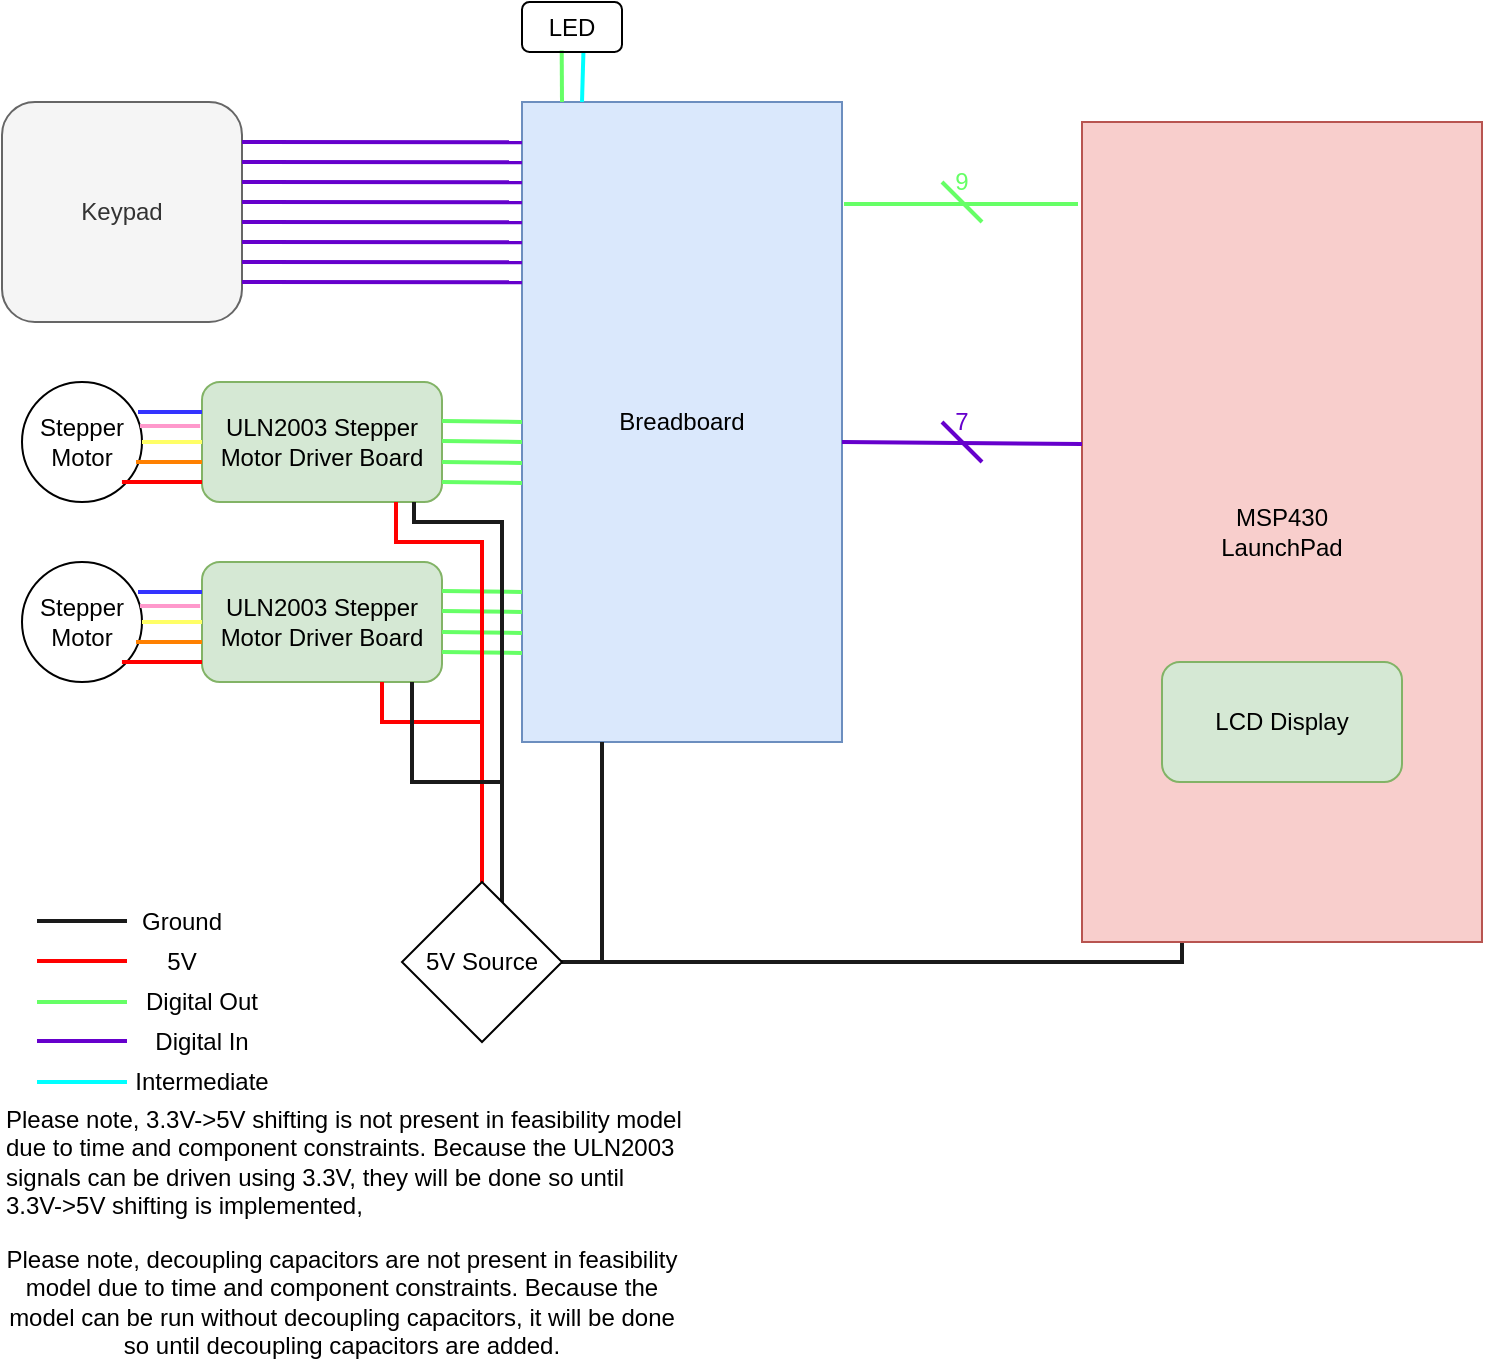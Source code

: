 <mxfile version="11.3.0" type="device" pages="1"><diagram id="IZsBCOmDNxifn7oP3QHU" name="Page-1"><mxGraphModel dx="446" dy="689" grid="1" gridSize="10" guides="1" tooltips="1" connect="1" arrows="1" fold="1" page="1" pageScale="1" pageWidth="850" pageHeight="1100" math="0" shadow="0"><root><mxCell id="0"/><mxCell id="1" parent="0"/><mxCell id="ghMad0QV62hZa14WIGsm-2" value="Breadboard" style="rounded=0;whiteSpace=wrap;html=1;fillColor=#dae8fc;strokeColor=#6c8ebf;" vertex="1" parent="1"><mxGeometry x="300" y="190" width="160" height="320" as="geometry"/></mxCell><mxCell id="ghMad0QV62hZa14WIGsm-11" value="Keypad" style="rounded=1;whiteSpace=wrap;html=1;fillColor=#f5f5f5;strokeColor=#666666;fontColor=#333333;" vertex="1" parent="1"><mxGeometry x="40" y="190" width="120" height="110" as="geometry"/></mxCell><mxCell id="ghMad0QV62hZa14WIGsm-20" value="" style="endArrow=none;html=1;strokeColor=#6600CC;strokeWidth=2;entryX=0;entryY=0.063;entryDx=0;entryDy=0;entryPerimeter=0;" edge="1" parent="1" target="ghMad0QV62hZa14WIGsm-2"><mxGeometry width="50" height="50" relative="1" as="geometry"><mxPoint x="160" y="210" as="sourcePoint"/><mxPoint x="240" y="210" as="targetPoint"/></mxGeometry></mxCell><mxCell id="ghMad0QV62hZa14WIGsm-21" value="" style="endArrow=none;html=1;strokeColor=#6600CC;strokeWidth=2;entryX=0;entryY=0.063;entryDx=0;entryDy=0;entryPerimeter=0;" edge="1" parent="1"><mxGeometry width="50" height="50" relative="1" as="geometry"><mxPoint x="160" y="220" as="sourcePoint"/><mxPoint x="300" y="220.16" as="targetPoint"/></mxGeometry></mxCell><mxCell id="ghMad0QV62hZa14WIGsm-22" value="" style="endArrow=none;html=1;strokeColor=#6600CC;strokeWidth=2;entryX=0;entryY=0.063;entryDx=0;entryDy=0;entryPerimeter=0;" edge="1" parent="1"><mxGeometry width="50" height="50" relative="1" as="geometry"><mxPoint x="160" y="230" as="sourcePoint"/><mxPoint x="300" y="230.16" as="targetPoint"/></mxGeometry></mxCell><mxCell id="ghMad0QV62hZa14WIGsm-23" value="" style="endArrow=none;html=1;strokeColor=#6600CC;strokeWidth=2;entryX=0;entryY=0.063;entryDx=0;entryDy=0;entryPerimeter=0;" edge="1" parent="1"><mxGeometry width="50" height="50" relative="1" as="geometry"><mxPoint x="160" y="240" as="sourcePoint"/><mxPoint x="300" y="240.16" as="targetPoint"/></mxGeometry></mxCell><mxCell id="ghMad0QV62hZa14WIGsm-24" value="" style="endArrow=none;html=1;strokeColor=#6600CC;strokeWidth=2;entryX=0;entryY=0.063;entryDx=0;entryDy=0;entryPerimeter=0;" edge="1" parent="1"><mxGeometry width="50" height="50" relative="1" as="geometry"><mxPoint x="160" y="250" as="sourcePoint"/><mxPoint x="300" y="250.16" as="targetPoint"/></mxGeometry></mxCell><mxCell id="ghMad0QV62hZa14WIGsm-25" value="" style="endArrow=none;html=1;strokeColor=#6600CC;strokeWidth=2;entryX=0;entryY=0.063;entryDx=0;entryDy=0;entryPerimeter=0;" edge="1" parent="1"><mxGeometry width="50" height="50" relative="1" as="geometry"><mxPoint x="160" y="260" as="sourcePoint"/><mxPoint x="300" y="260.16" as="targetPoint"/></mxGeometry></mxCell><mxCell id="ghMad0QV62hZa14WIGsm-26" value="" style="endArrow=none;html=1;strokeColor=#6600CC;strokeWidth=2;entryX=0;entryY=0.063;entryDx=0;entryDy=0;entryPerimeter=0;" edge="1" parent="1"><mxGeometry width="50" height="50" relative="1" as="geometry"><mxPoint x="160" y="270" as="sourcePoint"/><mxPoint x="300" y="270.16" as="targetPoint"/></mxGeometry></mxCell><mxCell id="ghMad0QV62hZa14WIGsm-27" value="" style="endArrow=none;html=1;strokeColor=#6600CC;strokeWidth=2;entryX=0;entryY=0.063;entryDx=0;entryDy=0;entryPerimeter=0;" edge="1" parent="1"><mxGeometry width="50" height="50" relative="1" as="geometry"><mxPoint x="160" y="280" as="sourcePoint"/><mxPoint x="300" y="280.16" as="targetPoint"/></mxGeometry></mxCell><mxCell id="ghMad0QV62hZa14WIGsm-28" value="ULN2003 Stepper Motor Driver Board" style="rounded=1;whiteSpace=wrap;html=1;fillColor=#d5e8d4;strokeColor=#82b366;" vertex="1" parent="1"><mxGeometry x="140" y="330" width="120" height="60" as="geometry"/></mxCell><mxCell id="ghMad0QV62hZa14WIGsm-29" value="ULN2003 Stepper Motor Driver Board" style="rounded=1;whiteSpace=wrap;html=1;fillColor=#d5e8d4;strokeColor=#82b366;" vertex="1" parent="1"><mxGeometry x="140" y="420" width="120" height="60" as="geometry"/></mxCell><mxCell id="ghMad0QV62hZa14WIGsm-30" value="" style="endArrow=none;html=1;strokeColor=#66FF66;strokeWidth=2;" edge="1" parent="1"><mxGeometry width="50" height="50" relative="1" as="geometry"><mxPoint x="260" y="349.5" as="sourcePoint"/><mxPoint x="300" y="350" as="targetPoint"/></mxGeometry></mxCell><mxCell id="ghMad0QV62hZa14WIGsm-31" value="" style="endArrow=none;html=1;strokeColor=#66FF66;strokeWidth=2;" edge="1" parent="1"><mxGeometry width="50" height="50" relative="1" as="geometry"><mxPoint x="260" y="359.5" as="sourcePoint"/><mxPoint x="300" y="360" as="targetPoint"/></mxGeometry></mxCell><mxCell id="ghMad0QV62hZa14WIGsm-32" value="" style="endArrow=none;html=1;strokeColor=#66FF66;strokeWidth=2;" edge="1" parent="1"><mxGeometry width="50" height="50" relative="1" as="geometry"><mxPoint x="260" y="370" as="sourcePoint"/><mxPoint x="300" y="370.5" as="targetPoint"/></mxGeometry></mxCell><mxCell id="ghMad0QV62hZa14WIGsm-33" value="" style="endArrow=none;html=1;strokeColor=#66FF66;strokeWidth=2;" edge="1" parent="1"><mxGeometry width="50" height="50" relative="1" as="geometry"><mxPoint x="260" y="380" as="sourcePoint"/><mxPoint x="300" y="380.5" as="targetPoint"/></mxGeometry></mxCell><mxCell id="ghMad0QV62hZa14WIGsm-38" value="" style="endArrow=none;html=1;strokeColor=#66FF66;strokeWidth=2;" edge="1" parent="1"><mxGeometry width="50" height="50" relative="1" as="geometry"><mxPoint x="260" y="434.5" as="sourcePoint"/><mxPoint x="300" y="435" as="targetPoint"/></mxGeometry></mxCell><mxCell id="ghMad0QV62hZa14WIGsm-39" value="" style="endArrow=none;html=1;strokeColor=#66FF66;strokeWidth=2;" edge="1" parent="1"><mxGeometry width="50" height="50" relative="1" as="geometry"><mxPoint x="260" y="444.5" as="sourcePoint"/><mxPoint x="300" y="445" as="targetPoint"/></mxGeometry></mxCell><mxCell id="ghMad0QV62hZa14WIGsm-40" value="" style="endArrow=none;html=1;strokeColor=#66FF66;strokeWidth=2;" edge="1" parent="1"><mxGeometry width="50" height="50" relative="1" as="geometry"><mxPoint x="260" y="455" as="sourcePoint"/><mxPoint x="300" y="455.5" as="targetPoint"/></mxGeometry></mxCell><mxCell id="ghMad0QV62hZa14WIGsm-41" value="" style="endArrow=none;html=1;strokeColor=#66FF66;strokeWidth=2;" edge="1" parent="1"><mxGeometry width="50" height="50" relative="1" as="geometry"><mxPoint x="260" y="465" as="sourcePoint"/><mxPoint x="300" y="465.5" as="targetPoint"/></mxGeometry></mxCell><mxCell id="ghMad0QV62hZa14WIGsm-44" value="" style="edgeStyle=orthogonalEdgeStyle;rounded=0;orthogonalLoop=1;jettySize=auto;html=1;endArrow=none;endFill=0;strokeColor=#1A1A1A;strokeWidth=2;entryX=0.25;entryY=1;entryDx=0;entryDy=0;fillColor=#dae8fc;" edge="1" parent="1" source="ghMad0QV62hZa14WIGsm-42" target="ghMad0QV62hZa14WIGsm-2"><mxGeometry relative="1" as="geometry"><mxPoint x="400" y="620" as="targetPoint"/><Array as="points"><mxPoint x="340" y="620"/></Array></mxGeometry></mxCell><mxCell id="ghMad0QV62hZa14WIGsm-45" style="edgeStyle=orthogonalEdgeStyle;rounded=0;orthogonalLoop=1;jettySize=auto;html=1;exitX=0.5;exitY=0;exitDx=0;exitDy=0;entryX=0.75;entryY=1;entryDx=0;entryDy=0;endArrow=none;endFill=0;strokeColor=#FF0000;strokeWidth=2;" edge="1" parent="1" source="ghMad0QV62hZa14WIGsm-42" target="ghMad0QV62hZa14WIGsm-29"><mxGeometry relative="1" as="geometry"><Array as="points"><mxPoint x="280" y="500"/><mxPoint x="230" y="500"/></Array></mxGeometry></mxCell><mxCell id="ghMad0QV62hZa14WIGsm-46" style="edgeStyle=orthogonalEdgeStyle;rounded=0;orthogonalLoop=1;jettySize=auto;html=1;exitX=0.5;exitY=0;exitDx=0;exitDy=0;endArrow=none;endFill=0;strokeColor=#FF0000;strokeWidth=2;" edge="1" parent="1" source="ghMad0QV62hZa14WIGsm-42"><mxGeometry relative="1" as="geometry"><mxPoint x="237" y="390" as="targetPoint"/><Array as="points"><mxPoint x="280" y="410"/><mxPoint x="237" y="410"/></Array></mxGeometry></mxCell><mxCell id="ghMad0QV62hZa14WIGsm-65" style="edgeStyle=orthogonalEdgeStyle;rounded=0;orthogonalLoop=1;jettySize=auto;html=1;exitX=1;exitY=0.5;exitDx=0;exitDy=0;endArrow=none;endFill=0;strokeColor=#1A1A1A;strokeWidth=2;" edge="1" parent="1" source="ghMad0QV62hZa14WIGsm-42"><mxGeometry relative="1" as="geometry"><mxPoint x="246" y="390" as="targetPoint"/><Array as="points"><mxPoint x="290" y="620"/><mxPoint x="290" y="400"/><mxPoint x="246" y="400"/></Array></mxGeometry></mxCell><mxCell id="ghMad0QV62hZa14WIGsm-66" style="edgeStyle=orthogonalEdgeStyle;rounded=0;orthogonalLoop=1;jettySize=auto;html=1;exitX=1;exitY=0.5;exitDx=0;exitDy=0;endArrow=none;endFill=0;strokeColor=#1A1A1A;strokeWidth=2;" edge="1" parent="1" source="ghMad0QV62hZa14WIGsm-42"><mxGeometry relative="1" as="geometry"><mxPoint x="245" y="480" as="targetPoint"/><Array as="points"><mxPoint x="290" y="620"/><mxPoint x="290" y="530"/><mxPoint x="245" y="530"/></Array></mxGeometry></mxCell><mxCell id="ghMad0QV62hZa14WIGsm-85" style="edgeStyle=orthogonalEdgeStyle;rounded=0;orthogonalLoop=1;jettySize=auto;html=1;exitX=1;exitY=0.5;exitDx=0;exitDy=0;entryX=0.25;entryY=1;entryDx=0;entryDy=0;endArrow=none;endFill=0;strokeColor=#1A1A1A;strokeWidth=2;" edge="1" parent="1" source="ghMad0QV62hZa14WIGsm-42" target="ghMad0QV62hZa14WIGsm-76"><mxGeometry relative="1" as="geometry"><Array as="points"><mxPoint x="630" y="620"/></Array></mxGeometry></mxCell><mxCell id="ghMad0QV62hZa14WIGsm-42" value="5V Source" style="rhombus;whiteSpace=wrap;html=1;" vertex="1" parent="1"><mxGeometry x="240" y="580" width="80" height="80" as="geometry"/></mxCell><mxCell id="ghMad0QV62hZa14WIGsm-47" value="Stepper Motor" style="ellipse;whiteSpace=wrap;html=1;aspect=fixed;" vertex="1" parent="1"><mxGeometry x="50" y="330" width="60" height="60" as="geometry"/></mxCell><mxCell id="ghMad0QV62hZa14WIGsm-48" value="" style="endArrow=none;html=1;strokeColor=#FFFF66;strokeWidth=2;entryX=0;entryY=0.5;entryDx=0;entryDy=0;exitX=1;exitY=0.5;exitDx=0;exitDy=0;" edge="1" parent="1" source="ghMad0QV62hZa14WIGsm-47" target="ghMad0QV62hZa14WIGsm-28"><mxGeometry width="50" height="50" relative="1" as="geometry"><mxPoint x="100" y="385" as="sourcePoint"/><mxPoint x="150" y="335" as="targetPoint"/></mxGeometry></mxCell><mxCell id="ghMad0QV62hZa14WIGsm-49" value="" style="endArrow=none;html=1;strokeColor=#FF8000;strokeWidth=2;entryX=0;entryY=0.5;entryDx=0;entryDy=0;" edge="1" parent="1"><mxGeometry width="50" height="50" relative="1" as="geometry"><mxPoint x="107" y="370" as="sourcePoint"/><mxPoint x="140" y="370" as="targetPoint"/></mxGeometry></mxCell><mxCell id="ghMad0QV62hZa14WIGsm-50" value="" style="endArrow=none;html=1;strokeColor=#FF0000;strokeWidth=2;entryX=0;entryY=0.5;entryDx=0;entryDy=0;exitX=0.833;exitY=0.833;exitDx=0;exitDy=0;exitPerimeter=0;" edge="1" parent="1" source="ghMad0QV62hZa14WIGsm-47"><mxGeometry width="50" height="50" relative="1" as="geometry"><mxPoint x="107" y="380" as="sourcePoint"/><mxPoint x="140" y="380" as="targetPoint"/></mxGeometry></mxCell><mxCell id="ghMad0QV62hZa14WIGsm-51" value="" style="endArrow=none;html=1;strokeColor=#FF99CC;strokeWidth=2;entryX=-0.008;entryY=0.367;entryDx=0;entryDy=0;exitX=0.983;exitY=0.367;exitDx=0;exitDy=0;exitPerimeter=0;entryPerimeter=0;" edge="1" parent="1" source="ghMad0QV62hZa14WIGsm-47" target="ghMad0QV62hZa14WIGsm-28"><mxGeometry width="50" height="50" relative="1" as="geometry"><mxPoint x="120" y="370" as="sourcePoint"/><mxPoint x="150" y="370" as="targetPoint"/><Array as="points"/></mxGeometry></mxCell><mxCell id="ghMad0QV62hZa14WIGsm-52" value="" style="endArrow=none;html=1;strokeColor=#3333FF;strokeWidth=2;entryX=0;entryY=0.25;entryDx=0;entryDy=0;" edge="1" parent="1" target="ghMad0QV62hZa14WIGsm-28"><mxGeometry width="50" height="50" relative="1" as="geometry"><mxPoint x="108" y="345" as="sourcePoint"/><mxPoint x="149.04" y="362.02" as="targetPoint"/><Array as="points"/></mxGeometry></mxCell><mxCell id="ghMad0QV62hZa14WIGsm-59" value="Stepper Motor" style="ellipse;whiteSpace=wrap;html=1;aspect=fixed;" vertex="1" parent="1"><mxGeometry x="50" y="420" width="60" height="60" as="geometry"/></mxCell><mxCell id="ghMad0QV62hZa14WIGsm-60" value="" style="endArrow=none;html=1;strokeColor=#FFFF66;strokeWidth=2;entryX=0;entryY=0.5;entryDx=0;entryDy=0;exitX=1;exitY=0.5;exitDx=0;exitDy=0;" edge="1" parent="1" source="ghMad0QV62hZa14WIGsm-59"><mxGeometry width="50" height="50" relative="1" as="geometry"><mxPoint x="100" y="475" as="sourcePoint"/><mxPoint x="140" y="450" as="targetPoint"/></mxGeometry></mxCell><mxCell id="ghMad0QV62hZa14WIGsm-61" value="" style="endArrow=none;html=1;strokeColor=#FF8000;strokeWidth=2;entryX=0;entryY=0.5;entryDx=0;entryDy=0;" edge="1" parent="1"><mxGeometry width="50" height="50" relative="1" as="geometry"><mxPoint x="107" y="460" as="sourcePoint"/><mxPoint x="140" y="460" as="targetPoint"/></mxGeometry></mxCell><mxCell id="ghMad0QV62hZa14WIGsm-62" value="" style="endArrow=none;html=1;strokeColor=#FF0000;strokeWidth=2;entryX=0;entryY=0.5;entryDx=0;entryDy=0;exitX=0.833;exitY=0.833;exitDx=0;exitDy=0;exitPerimeter=0;" edge="1" parent="1" source="ghMad0QV62hZa14WIGsm-59"><mxGeometry width="50" height="50" relative="1" as="geometry"><mxPoint x="107" y="470" as="sourcePoint"/><mxPoint x="140" y="470" as="targetPoint"/></mxGeometry></mxCell><mxCell id="ghMad0QV62hZa14WIGsm-63" value="" style="endArrow=none;html=1;strokeColor=#FF99CC;strokeWidth=2;entryX=-0.008;entryY=0.367;entryDx=0;entryDy=0;exitX=0.983;exitY=0.367;exitDx=0;exitDy=0;exitPerimeter=0;entryPerimeter=0;" edge="1" parent="1" source="ghMad0QV62hZa14WIGsm-59"><mxGeometry width="50" height="50" relative="1" as="geometry"><mxPoint x="120" y="460" as="sourcePoint"/><mxPoint x="139.04" y="442.02" as="targetPoint"/><Array as="points"/></mxGeometry></mxCell><mxCell id="ghMad0QV62hZa14WIGsm-64" value="" style="endArrow=none;html=1;strokeColor=#3333FF;strokeWidth=2;entryX=0;entryY=0.25;entryDx=0;entryDy=0;" edge="1" parent="1"><mxGeometry width="50" height="50" relative="1" as="geometry"><mxPoint x="108" y="435" as="sourcePoint"/><mxPoint x="140" y="435" as="targetPoint"/><Array as="points"/></mxGeometry></mxCell><mxCell id="ghMad0QV62hZa14WIGsm-67" value="" style="endArrow=none;html=1;strokeColor=#1A1A1A;strokeWidth=2;" edge="1" parent="1"><mxGeometry width="50" height="50" relative="1" as="geometry"><mxPoint x="57.5" y="599.5" as="sourcePoint"/><mxPoint x="102.5" y="599.5" as="targetPoint"/></mxGeometry></mxCell><mxCell id="ghMad0QV62hZa14WIGsm-68" value="Ground" style="text;html=1;strokeColor=none;fillColor=none;align=center;verticalAlign=middle;whiteSpace=wrap;rounded=0;" vertex="1" parent="1"><mxGeometry x="110" y="590" width="40" height="20" as="geometry"/></mxCell><mxCell id="ghMad0QV62hZa14WIGsm-72" value="" style="endArrow=none;html=1;strokeColor=#FF0000;strokeWidth=2;" edge="1" parent="1"><mxGeometry width="50" height="50" relative="1" as="geometry"><mxPoint x="57.5" y="619.5" as="sourcePoint"/><mxPoint x="102.5" y="619.5" as="targetPoint"/></mxGeometry></mxCell><mxCell id="ghMad0QV62hZa14WIGsm-73" value="5V" style="text;html=1;strokeColor=none;fillColor=none;align=center;verticalAlign=middle;whiteSpace=wrap;rounded=0;" vertex="1" parent="1"><mxGeometry x="110" y="610" width="40" height="20" as="geometry"/></mxCell><mxCell id="ghMad0QV62hZa14WIGsm-74" value="" style="endArrow=none;html=1;strokeColor=#66FF66;strokeWidth=2;" edge="1" parent="1"><mxGeometry width="50" height="50" relative="1" as="geometry"><mxPoint x="57.5" y="640" as="sourcePoint"/><mxPoint x="102.5" y="640" as="targetPoint"/></mxGeometry></mxCell><mxCell id="ghMad0QV62hZa14WIGsm-75" value="Digital Out" style="text;html=1;strokeColor=none;fillColor=none;align=center;verticalAlign=middle;whiteSpace=wrap;rounded=0;" vertex="1" parent="1"><mxGeometry x="110" y="630" width="60" height="20" as="geometry"/></mxCell><mxCell id="ghMad0QV62hZa14WIGsm-76" value="MSP430&lt;br&gt;LaunchPad" style="rounded=0;whiteSpace=wrap;html=1;fillColor=#f8cecc;strokeColor=#b85450;" vertex="1" parent="1"><mxGeometry x="580" y="200" width="200" height="410" as="geometry"/></mxCell><mxCell id="ghMad0QV62hZa14WIGsm-77" value="" style="endArrow=none;html=1;strokeColor=#66FF66;strokeWidth=2;entryX=-0.01;entryY=0.1;entryDx=0;entryDy=0;entryPerimeter=0;" edge="1" parent="1" target="ghMad0QV62hZa14WIGsm-76"><mxGeometry width="50" height="50" relative="1" as="geometry"><mxPoint x="461" y="241" as="sourcePoint"/><mxPoint x="510" y="200" as="targetPoint"/></mxGeometry></mxCell><mxCell id="ghMad0QV62hZa14WIGsm-78" value="" style="endArrow=none;html=1;strokeColor=#66FF66;strokeWidth=2;" edge="1" parent="1"><mxGeometry width="50" height="50" relative="1" as="geometry"><mxPoint x="510" y="230" as="sourcePoint"/><mxPoint x="530" y="250" as="targetPoint"/></mxGeometry></mxCell><mxCell id="ghMad0QV62hZa14WIGsm-79" value="&lt;font color=&quot;#66ff66&quot;&gt;9&lt;/font&gt;" style="text;html=1;strokeColor=none;fillColor=none;align=center;verticalAlign=middle;whiteSpace=wrap;rounded=0;" vertex="1" parent="1"><mxGeometry x="500" y="220" width="40" height="20" as="geometry"/></mxCell><mxCell id="ghMad0QV62hZa14WIGsm-80" value="" style="endArrow=none;html=1;strokeColor=#6600CC;strokeWidth=2;" edge="1" parent="1"><mxGeometry width="50" height="50" relative="1" as="geometry"><mxPoint x="460" y="360" as="sourcePoint"/><mxPoint x="580" y="361" as="targetPoint"/></mxGeometry></mxCell><mxCell id="ghMad0QV62hZa14WIGsm-81" value="" style="endArrow=none;html=1;strokeColor=#6600CC;strokeWidth=2;" edge="1" parent="1"><mxGeometry width="50" height="50" relative="1" as="geometry"><mxPoint x="57.5" y="659.5" as="sourcePoint"/><mxPoint x="102.5" y="659.5" as="targetPoint"/></mxGeometry></mxCell><mxCell id="ghMad0QV62hZa14WIGsm-82" value="Digital In" style="text;html=1;strokeColor=none;fillColor=none;align=center;verticalAlign=middle;whiteSpace=wrap;rounded=0;" vertex="1" parent="1"><mxGeometry x="115" y="650" width="50" height="20" as="geometry"/></mxCell><mxCell id="ghMad0QV62hZa14WIGsm-83" value="" style="endArrow=none;html=1;strokeColor=#6600CC;strokeWidth=2;" edge="1" parent="1"><mxGeometry width="50" height="50" relative="1" as="geometry"><mxPoint x="510" y="350" as="sourcePoint"/><mxPoint x="530" y="370" as="targetPoint"/></mxGeometry></mxCell><mxCell id="ghMad0QV62hZa14WIGsm-84" value="&lt;font color=&quot;#6600cc&quot;&gt;7&lt;/font&gt;" style="text;html=1;strokeColor=none;fillColor=none;align=center;verticalAlign=middle;whiteSpace=wrap;rounded=0;" vertex="1" parent="1"><mxGeometry x="500" y="340" width="40" height="20" as="geometry"/></mxCell><mxCell id="ghMad0QV62hZa14WIGsm-86" value="Please note, 3.3V-&amp;gt;5V shifting is not present in feasibility model due to time and component constraints. Because the ULN2003 signals can be driven using 3.3V, they will be done so until 3.3V-&amp;gt;5V shifting is implemented," style="text;html=1;strokeColor=none;fillColor=none;align=left;verticalAlign=middle;whiteSpace=wrap;rounded=0;" vertex="1" parent="1"><mxGeometry x="40" y="690" width="340" height="60" as="geometry"/></mxCell><mxCell id="ghMad0QV62hZa14WIGsm-88" value="Please note, decoupling capacitors are not present in feasibility model due to time and component constraints. Because the model can be run without decoupling capacitors, it will be done so until decoupling capacitors are added." style="text;html=1;strokeColor=none;fillColor=none;align=center;verticalAlign=middle;whiteSpace=wrap;rounded=0;" vertex="1" parent="1"><mxGeometry x="40" y="760" width="340" height="60" as="geometry"/></mxCell><mxCell id="ghMad0QV62hZa14WIGsm-90" value="" style="endArrow=none;html=1;strokeColor=#00FFFF;strokeWidth=2;" edge="1" parent="1"><mxGeometry width="50" height="50" relative="1" as="geometry"><mxPoint x="57.5" y="680" as="sourcePoint"/><mxPoint x="102.5" y="680" as="targetPoint"/></mxGeometry></mxCell><mxCell id="ghMad0QV62hZa14WIGsm-91" value="Intermediate" style="text;html=1;strokeColor=none;fillColor=none;align=center;verticalAlign=middle;whiteSpace=wrap;rounded=0;" vertex="1" parent="1"><mxGeometry x="110" y="670" width="60" height="20" as="geometry"/></mxCell><mxCell id="ghMad0QV62hZa14WIGsm-92" value="" style="endArrow=none;html=1;strokeColor=#66FF66;strokeWidth=2;entryX=0.397;entryY=0.971;entryDx=0;entryDy=0;entryPerimeter=0;" edge="1" parent="1" target="ghMad0QV62hZa14WIGsm-94"><mxGeometry width="50" height="50" relative="1" as="geometry"><mxPoint x="320" y="190" as="sourcePoint"/><mxPoint x="320" y="160" as="targetPoint"/></mxGeometry></mxCell><mxCell id="ghMad0QV62hZa14WIGsm-93" value="" style="endArrow=none;html=1;strokeColor=#00FFFF;strokeWidth=2;entryX=0.614;entryY=1.017;entryDx=0;entryDy=0;entryPerimeter=0;" edge="1" parent="1" target="ghMad0QV62hZa14WIGsm-94"><mxGeometry width="50" height="50" relative="1" as="geometry"><mxPoint x="330" y="190" as="sourcePoint"/><mxPoint x="330" y="160" as="targetPoint"/></mxGeometry></mxCell><mxCell id="ghMad0QV62hZa14WIGsm-94" value="LED" style="rounded=1;whiteSpace=wrap;html=1;fillColor=none;" vertex="1" parent="1"><mxGeometry x="300" y="140" width="50" height="25" as="geometry"/></mxCell><mxCell id="ghMad0QV62hZa14WIGsm-95" value="LCD Display" style="rounded=1;whiteSpace=wrap;html=1;fillColor=#d5e8d4;strokeColor=#82b366;" vertex="1" parent="1"><mxGeometry x="620" y="470" width="120" height="60" as="geometry"/></mxCell></root></mxGraphModel></diagram></mxfile>